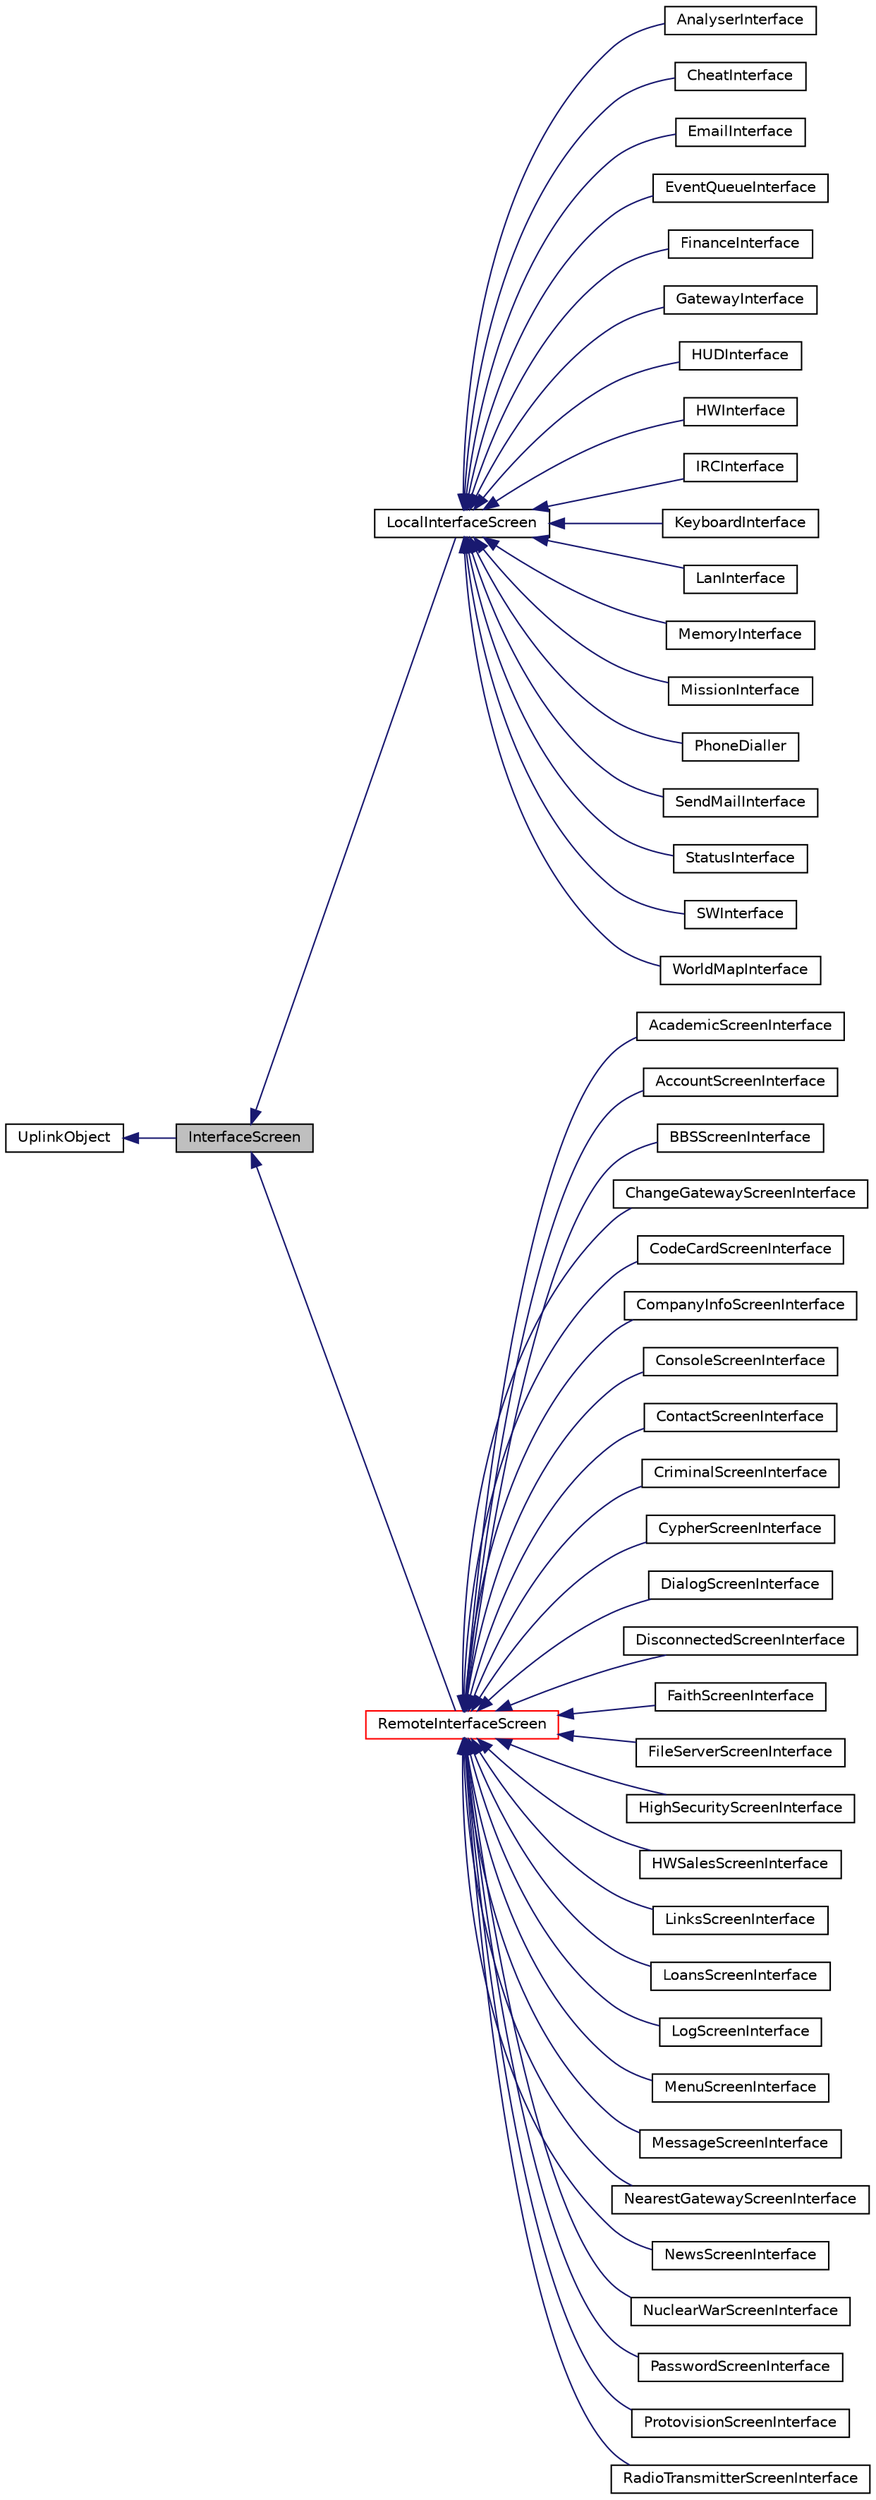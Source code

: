 digraph "InterfaceScreen"
{
 // LATEX_PDF_SIZE
  edge [fontname="Helvetica",fontsize="10",labelfontname="Helvetica",labelfontsize="10"];
  node [fontname="Helvetica",fontsize="10",shape=record];
  rankdir="LR";
  Node1 [label="InterfaceScreen",height=0.2,width=0.4,color="black", fillcolor="grey75", style="filled", fontcolor="black",tooltip="InterfaceScreen Class Object."];
  Node2 -> Node1 [dir="back",color="midnightblue",fontsize="10",style="solid",fontname="Helvetica"];
  Node2 [label="UplinkObject",height=0.2,width=0.4,color="black", fillcolor="white", style="filled",URL="$classUplinkObject.html",tooltip="UplinkObject base class."];
  Node1 -> Node3 [dir="back",color="midnightblue",fontsize="10",style="solid",fontname="Helvetica"];
  Node3 [label="LocalInterfaceScreen",height=0.2,width=0.4,color="black", fillcolor="white", style="filled",URL="$classLocalInterfaceScreen.html",tooltip="Screen that provides basic functionality of other screens."];
  Node3 -> Node4 [dir="back",color="midnightblue",fontsize="10",style="solid",fontname="Helvetica"];
  Node4 [label="AnalyserInterface",height=0.2,width=0.4,color="black", fillcolor="white", style="filled",URL="$classAnalyserInterface.html",tooltip="Screen that shows remote host security systems."];
  Node3 -> Node5 [dir="back",color="midnightblue",fontsize="10",style="solid",fontname="Helvetica"];
  Node5 [label="CheatInterface",height=0.2,width=0.4,color="black", fillcolor="white", style="filled",URL="$classCheatInterface.html",tooltip="Screen to provide cheats."];
  Node3 -> Node6 [dir="back",color="midnightblue",fontsize="10",style="solid",fontname="Helvetica"];
  Node6 [label="EmailInterface",height=0.2,width=0.4,color="black", fillcolor="white", style="filled",URL="$classEmailInterface.html",tooltip="Screen that shows emails."];
  Node3 -> Node7 [dir="back",color="midnightblue",fontsize="10",style="solid",fontname="Helvetica"];
  Node7 [label="EventQueueInterface",height=0.2,width=0.4,color="black", fillcolor="white", style="filled",URL="$classEventQueueInterface.html",tooltip="Screen that shows scheduled events."];
  Node3 -> Node8 [dir="back",color="midnightblue",fontsize="10",style="solid",fontname="Helvetica"];
  Node8 [label="FinanceInterface",height=0.2,width=0.4,color="black", fillcolor="white", style="filled",URL="$classFinanceInterface.html",tooltip="Screen that shows finances."];
  Node3 -> Node9 [dir="back",color="midnightblue",fontsize="10",style="solid",fontname="Helvetica"];
  Node9 [label="GatewayInterface",height=0.2,width=0.4,color="black", fillcolor="white", style="filled",URL="$classGatewayInterface.html",tooltip="Screen that shows the current gateway and upgrades."];
  Node3 -> Node10 [dir="back",color="midnightblue",fontsize="10",style="solid",fontname="Helvetica"];
  Node10 [label="HUDInterface",height=0.2,width=0.4,color="black", fillcolor="white", style="filled",URL="$classHUDInterface.html",tooltip="Screen that shows worldmap, main toolbar, services, messages, etc."];
  Node3 -> Node11 [dir="back",color="midnightblue",fontsize="10",style="solid",fontname="Helvetica"];
  Node11 [label="HWInterface",height=0.2,width=0.4,color="black", fillcolor="white", style="filled",URL="$classHWInterface.html",tooltip="Screen that shows current hardware."];
  Node3 -> Node12 [dir="back",color="midnightblue",fontsize="10",style="solid",fontname="Helvetica"];
  Node12 [label="IRCInterface",height=0.2,width=0.4,color="black", fillcolor="white", style="filled",URL="$classIRCInterface.html",tooltip="Screen for the IRC client."];
  Node3 -> Node13 [dir="back",color="midnightblue",fontsize="10",style="solid",fontname="Helvetica"];
  Node13 [label="KeyboardInterface",height=0.2,width=0.4,color="black", fillcolor="white", style="filled",URL="$classKeyboardInterface.html",tooltip="Virtual Keyboard Tool."];
  Node3 -> Node14 [dir="back",color="midnightblue",fontsize="10",style="solid",fontname="Helvetica"];
  Node14 [label="LanInterface",height=0.2,width=0.4,color="black", fillcolor="white", style="filled",URL="$classLanInterface.html",tooltip="Screen that shows LAN of connected machine."];
  Node3 -> Node15 [dir="back",color="midnightblue",fontsize="10",style="solid",fontname="Helvetica"];
  Node15 [label="MemoryInterface",height=0.2,width=0.4,color="black", fillcolor="white", style="filled",URL="$classMemoryInterface.html",tooltip="Screen that shows memory usage."];
  Node3 -> Node16 [dir="back",color="midnightblue",fontsize="10",style="solid",fontname="Helvetica"];
  Node16 [label="MissionInterface",height=0.2,width=0.4,color="black", fillcolor="white", style="filled",URL="$classMissionInterface.html",tooltip="Screen that shows Mission data."];
  Node3 -> Node17 [dir="back",color="midnightblue",fontsize="10",style="solid",fontname="Helvetica"];
  Node17 [label="PhoneDialler",height=0.2,width=0.4,color="black", fillcolor="white", style="filled",URL="$classPhoneDialler.html",tooltip="Screen that shows the dialer."];
  Node3 -> Node18 [dir="back",color="midnightblue",fontsize="10",style="solid",fontname="Helvetica"];
  Node18 [label="SendMailInterface",height=0.2,width=0.4,color="black", fillcolor="white", style="filled",URL="$classSendMailInterface.html",tooltip="Screen that allows the user to compose an email."];
  Node3 -> Node19 [dir="back",color="midnightblue",fontsize="10",style="solid",fontname="Helvetica"];
  Node19 [label="StatusInterface",height=0.2,width=0.4,color="black", fillcolor="white", style="filled",URL="$classStatusInterface.html",tooltip="Screen that displays the user's status."];
  Node3 -> Node20 [dir="back",color="midnightblue",fontsize="10",style="solid",fontname="Helvetica"];
  Node20 [label="SWInterface",height=0.2,width=0.4,color="black", fillcolor="white", style="filled",URL="$classSWInterface.html",tooltip="Screen that displays \"Start\" button."];
  Node3 -> Node21 [dir="back",color="midnightblue",fontsize="10",style="solid",fontname="Helvetica"];
  Node21 [label="WorldMapInterface",height=0.2,width=0.4,color="black", fillcolor="white", style="filled",URL="$classWorldMapInterface.html",tooltip="Screen that shows the world map."];
  Node1 -> Node22 [dir="back",color="midnightblue",fontsize="10",style="solid",fontname="Helvetica"];
  Node22 [label="RemoteInterfaceScreen",height=0.2,width=0.4,color="red", fillcolor="white", style="filled",URL="$classRemoteInterfaceScreen.html",tooltip=" "];
  Node22 -> Node23 [dir="back",color="midnightblue",fontsize="10",style="solid",fontname="Helvetica"];
  Node23 [label="AcademicScreenInterface",height=0.2,width=0.4,color="black", fillcolor="white", style="filled",URL="$classAcademicScreenInterface.html",tooltip=" "];
  Node22 -> Node24 [dir="back",color="midnightblue",fontsize="10",style="solid",fontname="Helvetica"];
  Node24 [label="AccountScreenInterface",height=0.2,width=0.4,color="black", fillcolor="white", style="filled",URL="$classAccountScreenInterface.html",tooltip=" "];
  Node22 -> Node25 [dir="back",color="midnightblue",fontsize="10",style="solid",fontname="Helvetica"];
  Node25 [label="BBSScreenInterface",height=0.2,width=0.4,color="black", fillcolor="white", style="filled",URL="$classBBSScreenInterface.html",tooltip=" "];
  Node22 -> Node26 [dir="back",color="midnightblue",fontsize="10",style="solid",fontname="Helvetica"];
  Node26 [label="ChangeGatewayScreenInterface",height=0.2,width=0.4,color="black", fillcolor="white", style="filled",URL="$classChangeGatewayScreenInterface.html",tooltip=" "];
  Node22 -> Node27 [dir="back",color="midnightblue",fontsize="10",style="solid",fontname="Helvetica"];
  Node27 [label="CodeCardScreenInterface",height=0.2,width=0.4,color="black", fillcolor="white", style="filled",URL="$classCodeCardScreenInterface.html",tooltip=" "];
  Node22 -> Node28 [dir="back",color="midnightblue",fontsize="10",style="solid",fontname="Helvetica"];
  Node28 [label="CompanyInfoScreenInterface",height=0.2,width=0.4,color="black", fillcolor="white", style="filled",URL="$classCompanyInfoScreenInterface.html",tooltip=" "];
  Node22 -> Node29 [dir="back",color="midnightblue",fontsize="10",style="solid",fontname="Helvetica"];
  Node29 [label="ConsoleScreenInterface",height=0.2,width=0.4,color="black", fillcolor="white", style="filled",URL="$classConsoleScreenInterface.html",tooltip=" "];
  Node22 -> Node30 [dir="back",color="midnightblue",fontsize="10",style="solid",fontname="Helvetica"];
  Node30 [label="ContactScreenInterface",height=0.2,width=0.4,color="black", fillcolor="white", style="filled",URL="$classContactScreenInterface.html",tooltip=" "];
  Node22 -> Node31 [dir="back",color="midnightblue",fontsize="10",style="solid",fontname="Helvetica"];
  Node31 [label="CriminalScreenInterface",height=0.2,width=0.4,color="black", fillcolor="white", style="filled",URL="$classCriminalScreenInterface.html",tooltip=" "];
  Node22 -> Node32 [dir="back",color="midnightblue",fontsize="10",style="solid",fontname="Helvetica"];
  Node32 [label="CypherScreenInterface",height=0.2,width=0.4,color="black", fillcolor="white", style="filled",URL="$classCypherScreenInterface.html",tooltip=" "];
  Node22 -> Node33 [dir="back",color="midnightblue",fontsize="10",style="solid",fontname="Helvetica"];
  Node33 [label="DialogScreenInterface",height=0.2,width=0.4,color="black", fillcolor="white", style="filled",URL="$classDialogScreenInterface.html",tooltip=" "];
  Node22 -> Node34 [dir="back",color="midnightblue",fontsize="10",style="solid",fontname="Helvetica"];
  Node34 [label="DisconnectedScreenInterface",height=0.2,width=0.4,color="black", fillcolor="white", style="filled",URL="$classDisconnectedScreenInterface.html",tooltip=" "];
  Node22 -> Node35 [dir="back",color="midnightblue",fontsize="10",style="solid",fontname="Helvetica"];
  Node35 [label="FaithScreenInterface",height=0.2,width=0.4,color="black", fillcolor="white", style="filled",URL="$classFaithScreenInterface.html",tooltip=" "];
  Node22 -> Node36 [dir="back",color="midnightblue",fontsize="10",style="solid",fontname="Helvetica"];
  Node36 [label="FileServerScreenInterface",height=0.2,width=0.4,color="black", fillcolor="white", style="filled",URL="$classFileServerScreenInterface.html",tooltip=" "];
  Node22 -> Node37 [dir="back",color="midnightblue",fontsize="10",style="solid",fontname="Helvetica"];
  Node37 [label="HighSecurityScreenInterface",height=0.2,width=0.4,color="black", fillcolor="white", style="filled",URL="$classHighSecurityScreenInterface.html",tooltip=" "];
  Node22 -> Node38 [dir="back",color="midnightblue",fontsize="10",style="solid",fontname="Helvetica"];
  Node38 [label="HWSalesScreenInterface",height=0.2,width=0.4,color="black", fillcolor="white", style="filled",URL="$classHWSalesScreenInterface.html",tooltip=" "];
  Node22 -> Node39 [dir="back",color="midnightblue",fontsize="10",style="solid",fontname="Helvetica"];
  Node39 [label="LinksScreenInterface",height=0.2,width=0.4,color="black", fillcolor="white", style="filled",URL="$classLinksScreenInterface.html",tooltip=" "];
  Node22 -> Node40 [dir="back",color="midnightblue",fontsize="10",style="solid",fontname="Helvetica"];
  Node40 [label="LoansScreenInterface",height=0.2,width=0.4,color="black", fillcolor="white", style="filled",URL="$classLoansScreenInterface.html",tooltip=" "];
  Node22 -> Node41 [dir="back",color="midnightblue",fontsize="10",style="solid",fontname="Helvetica"];
  Node41 [label="LogScreenInterface",height=0.2,width=0.4,color="black", fillcolor="white", style="filled",URL="$classLogScreenInterface.html",tooltip=" "];
  Node22 -> Node42 [dir="back",color="midnightblue",fontsize="10",style="solid",fontname="Helvetica"];
  Node42 [label="MenuScreenInterface",height=0.2,width=0.4,color="black", fillcolor="white", style="filled",URL="$classMenuScreenInterface.html",tooltip=" "];
  Node22 -> Node43 [dir="back",color="midnightblue",fontsize="10",style="solid",fontname="Helvetica"];
  Node43 [label="MessageScreenInterface",height=0.2,width=0.4,color="black", fillcolor="white", style="filled",URL="$classMessageScreenInterface.html",tooltip=" "];
  Node22 -> Node44 [dir="back",color="midnightblue",fontsize="10",style="solid",fontname="Helvetica"];
  Node44 [label="NearestGatewayScreenInterface",height=0.2,width=0.4,color="black", fillcolor="white", style="filled",URL="$classNearestGatewayScreenInterface.html",tooltip=" "];
  Node22 -> Node45 [dir="back",color="midnightblue",fontsize="10",style="solid",fontname="Helvetica"];
  Node45 [label="NewsScreenInterface",height=0.2,width=0.4,color="black", fillcolor="white", style="filled",URL="$classNewsScreenInterface.html",tooltip=" "];
  Node22 -> Node46 [dir="back",color="midnightblue",fontsize="10",style="solid",fontname="Helvetica"];
  Node46 [label="NuclearWarScreenInterface",height=0.2,width=0.4,color="black", fillcolor="white", style="filled",URL="$classNuclearWarScreenInterface.html",tooltip=" "];
  Node22 -> Node47 [dir="back",color="midnightblue",fontsize="10",style="solid",fontname="Helvetica"];
  Node47 [label="PasswordScreenInterface",height=0.2,width=0.4,color="black", fillcolor="white", style="filled",URL="$classPasswordScreenInterface.html",tooltip=" "];
  Node22 -> Node48 [dir="back",color="midnightblue",fontsize="10",style="solid",fontname="Helvetica"];
  Node48 [label="ProtovisionScreenInterface",height=0.2,width=0.4,color="black", fillcolor="white", style="filled",URL="$classProtovisionScreenInterface.html",tooltip=" "];
  Node22 -> Node49 [dir="back",color="midnightblue",fontsize="10",style="solid",fontname="Helvetica"];
  Node49 [label="RadioTransmitterScreenInterface",height=0.2,width=0.4,color="black", fillcolor="white", style="filled",URL="$classRadioTransmitterScreenInterface.html",tooltip=" "];
}
